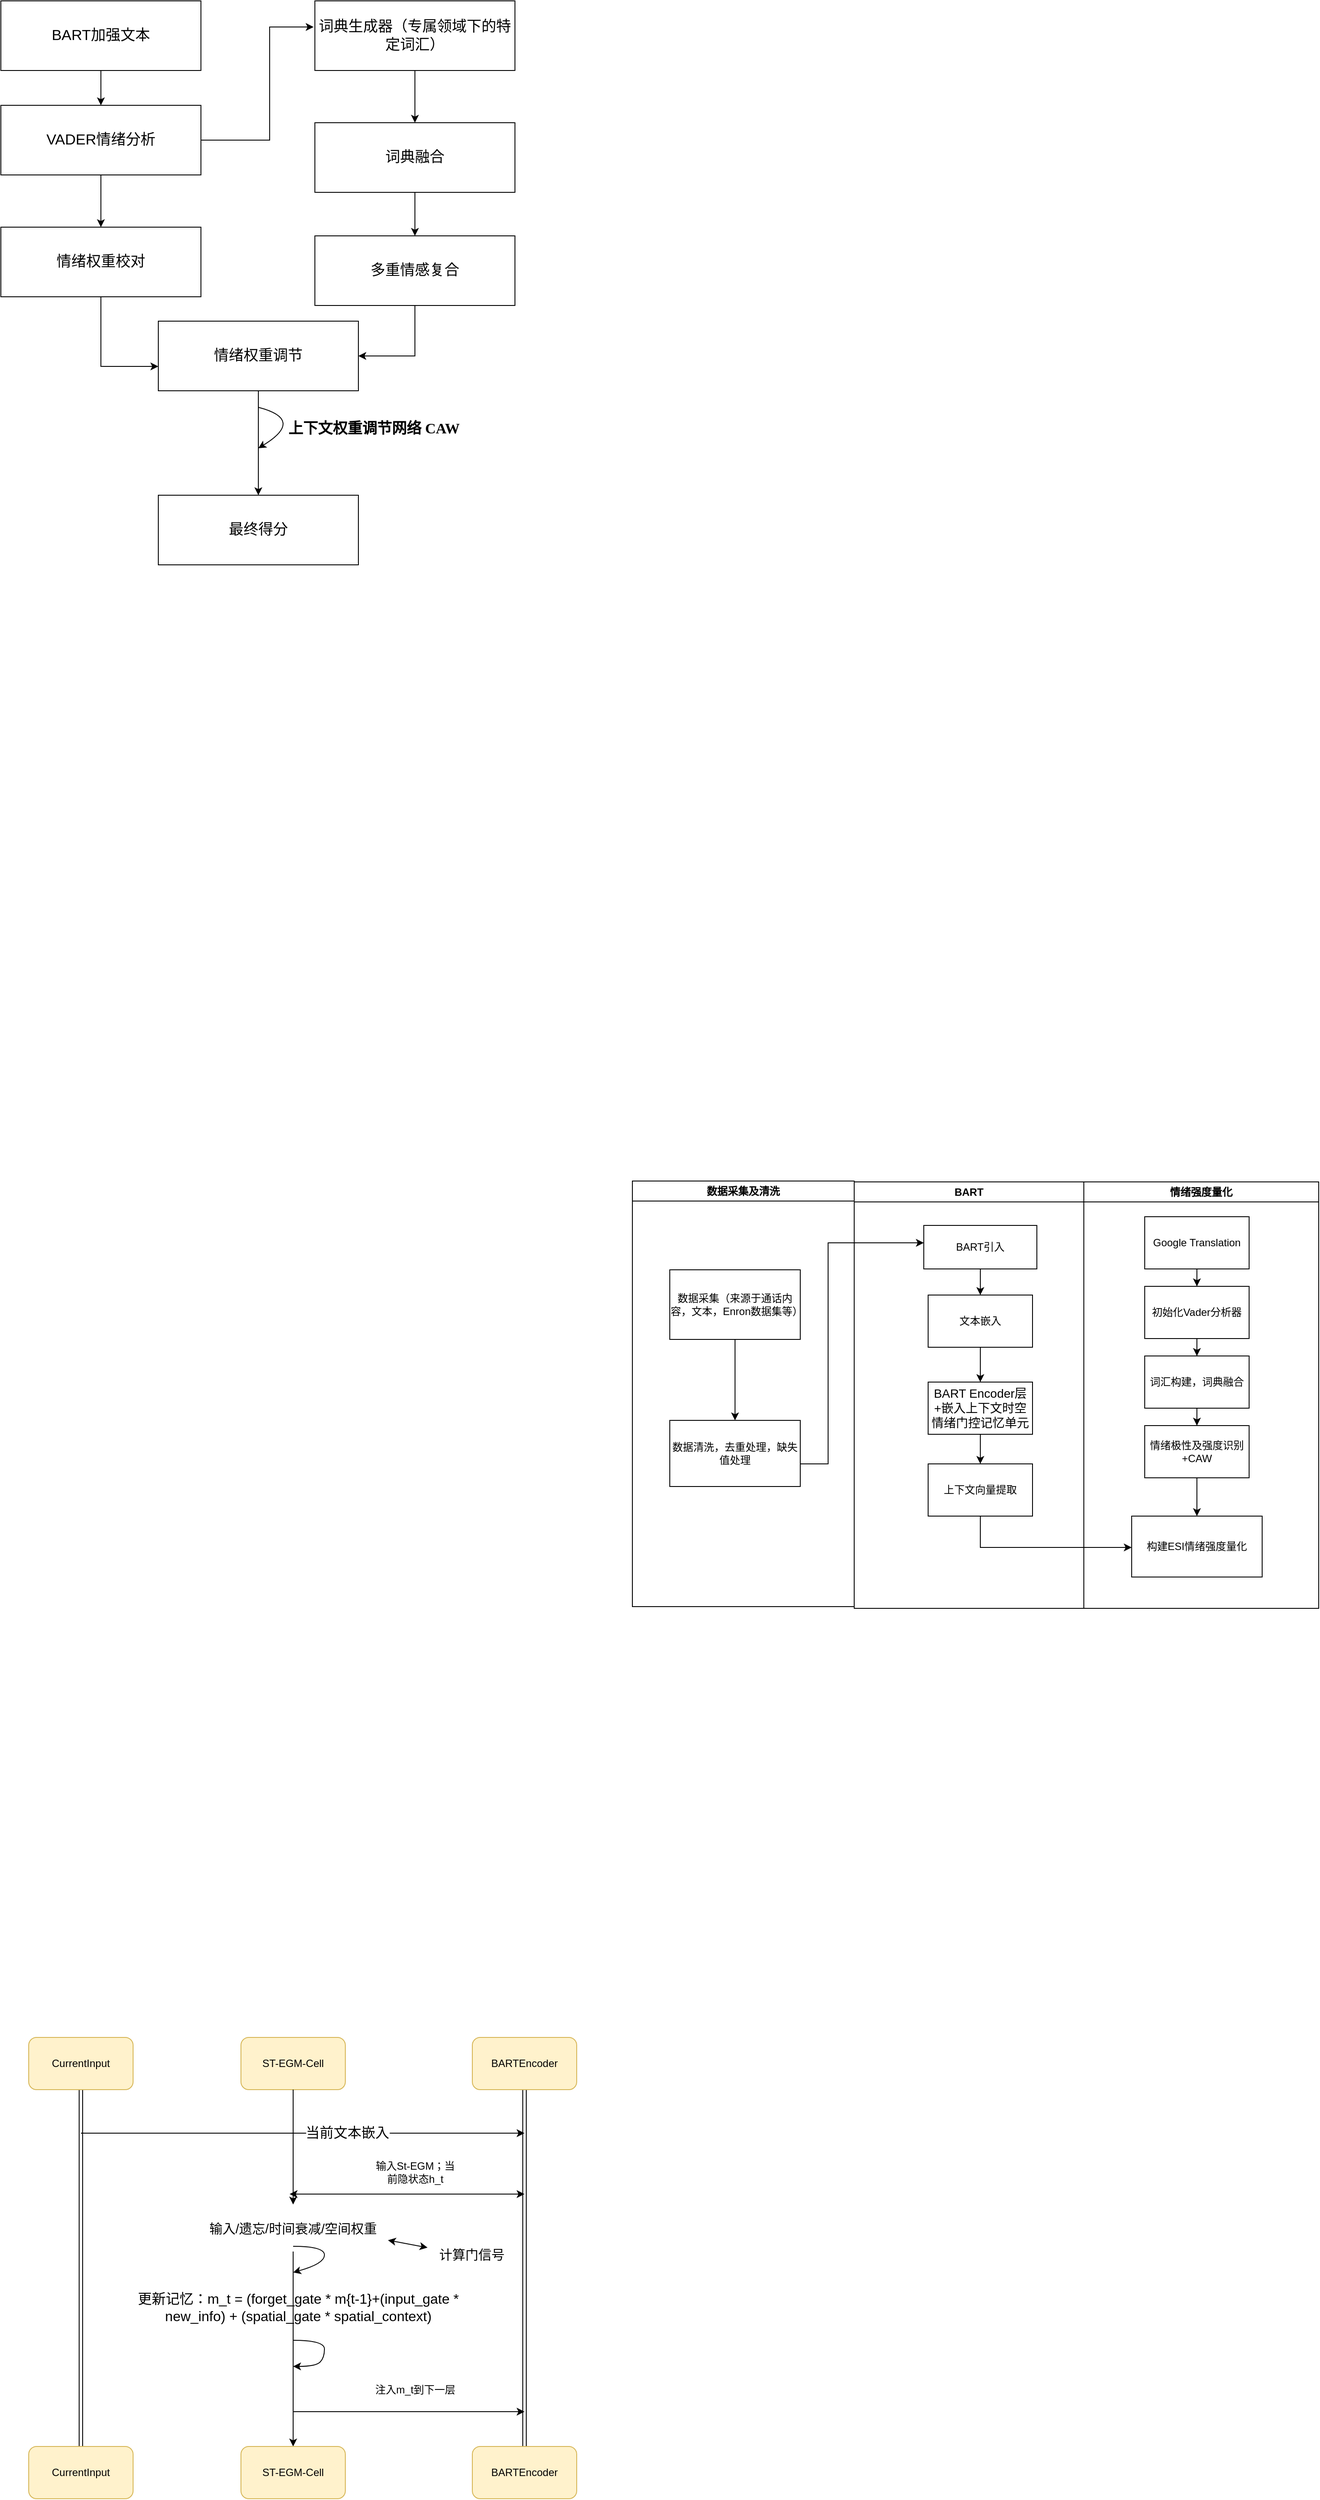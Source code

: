<mxfile version="26.2.15">
  <diagram name="第 1 页" id="QpztmSrhWvbnbYw_cD0k">
    <mxGraphModel dx="1426" dy="777" grid="0" gridSize="10" guides="1" tooltips="1" connect="1" arrows="1" fold="1" page="1" pageScale="1" pageWidth="827" pageHeight="1169" math="0" shadow="0">
      <root>
        <mxCell id="0" />
        <mxCell id="1" parent="0" />
        <mxCell id="4tYhoonyr5WxV3_bWO3Q-3" value="" style="edgeStyle=orthogonalEdgeStyle;rounded=0;orthogonalLoop=1;jettySize=auto;html=1;fontSize=17;" parent="1" source="4tYhoonyr5WxV3_bWO3Q-1" target="4tYhoonyr5WxV3_bWO3Q-2" edge="1">
          <mxGeometry relative="1" as="geometry" />
        </mxCell>
        <mxCell id="4tYhoonyr5WxV3_bWO3Q-1" value="BART加强文本" style="rounded=0;whiteSpace=wrap;html=1;fontSize=17;" parent="1" vertex="1">
          <mxGeometry x="118" y="100" width="230" height="80" as="geometry" />
        </mxCell>
        <mxCell id="4tYhoonyr5WxV3_bWO3Q-5" value="" style="edgeStyle=orthogonalEdgeStyle;rounded=0;orthogonalLoop=1;jettySize=auto;html=1;fontSize=17;" parent="1" source="4tYhoonyr5WxV3_bWO3Q-2" target="4tYhoonyr5WxV3_bWO3Q-4" edge="1">
          <mxGeometry relative="1" as="geometry" />
        </mxCell>
        <mxCell id="4tYhoonyr5WxV3_bWO3Q-10" value="" style="edgeStyle=orthogonalEdgeStyle;rounded=0;orthogonalLoop=1;jettySize=auto;html=1;fontSize=17;exitX=1;exitY=0.5;exitDx=0;exitDy=0;" parent="1" source="4tYhoonyr5WxV3_bWO3Q-2" edge="1">
          <mxGeometry relative="1" as="geometry">
            <mxPoint x="346.5" y="290" as="sourcePoint" />
            <mxPoint x="477.5" y="130" as="targetPoint" />
            <Array as="points">
              <mxPoint x="427" y="260" />
              <mxPoint x="427" y="130" />
            </Array>
          </mxGeometry>
        </mxCell>
        <mxCell id="4tYhoonyr5WxV3_bWO3Q-2" value="VADER情绪分析" style="rounded=0;whiteSpace=wrap;html=1;fontSize=17;" parent="1" vertex="1">
          <mxGeometry x="118" y="220" width="230" height="80" as="geometry" />
        </mxCell>
        <mxCell id="4tYhoonyr5WxV3_bWO3Q-7" value="" style="edgeStyle=orthogonalEdgeStyle;rounded=0;orthogonalLoop=1;jettySize=auto;html=1;fontSize=17;" parent="1" source="4tYhoonyr5WxV3_bWO3Q-4" target="4tYhoonyr5WxV3_bWO3Q-6" edge="1">
          <mxGeometry relative="1" as="geometry">
            <Array as="points">
              <mxPoint x="233" y="520" />
            </Array>
          </mxGeometry>
        </mxCell>
        <mxCell id="4tYhoonyr5WxV3_bWO3Q-4" value="情绪权重校对" style="rounded=0;whiteSpace=wrap;html=1;fontSize=17;" parent="1" vertex="1">
          <mxGeometry x="118" y="360" width="230" height="80" as="geometry" />
        </mxCell>
        <mxCell id="4tYhoonyr5WxV3_bWO3Q-17" value="" style="edgeStyle=orthogonalEdgeStyle;rounded=0;orthogonalLoop=1;jettySize=auto;html=1;fontSize=17;" parent="1" source="4tYhoonyr5WxV3_bWO3Q-6" target="4tYhoonyr5WxV3_bWO3Q-16" edge="1">
          <mxGeometry relative="1" as="geometry" />
        </mxCell>
        <mxCell id="4tYhoonyr5WxV3_bWO3Q-6" value="情绪权重调节" style="rounded=0;whiteSpace=wrap;html=1;fontSize=17;" parent="1" vertex="1">
          <mxGeometry x="299" y="468" width="230" height="80" as="geometry" />
        </mxCell>
        <mxCell id="4tYhoonyr5WxV3_bWO3Q-12" value="" style="edgeStyle=orthogonalEdgeStyle;rounded=0;orthogonalLoop=1;jettySize=auto;html=1;fontSize=17;" parent="1" source="4tYhoonyr5WxV3_bWO3Q-9" target="4tYhoonyr5WxV3_bWO3Q-11" edge="1">
          <mxGeometry relative="1" as="geometry" />
        </mxCell>
        <mxCell id="4tYhoonyr5WxV3_bWO3Q-9" value="词典生成器（专属领域下的特定词汇）" style="rounded=0;whiteSpace=wrap;html=1;fontSize=17;" parent="1" vertex="1">
          <mxGeometry x="479" y="100" width="230" height="80" as="geometry" />
        </mxCell>
        <mxCell id="4tYhoonyr5WxV3_bWO3Q-14" value="" style="edgeStyle=orthogonalEdgeStyle;rounded=0;orthogonalLoop=1;jettySize=auto;html=1;fontSize=17;" parent="1" source="4tYhoonyr5WxV3_bWO3Q-11" target="4tYhoonyr5WxV3_bWO3Q-13" edge="1">
          <mxGeometry relative="1" as="geometry" />
        </mxCell>
        <mxCell id="4tYhoonyr5WxV3_bWO3Q-11" value="词典融合" style="rounded=0;whiteSpace=wrap;html=1;fontSize=17;" parent="1" vertex="1">
          <mxGeometry x="479" y="240" width="230" height="80" as="geometry" />
        </mxCell>
        <mxCell id="4tYhoonyr5WxV3_bWO3Q-15" style="edgeStyle=orthogonalEdgeStyle;rounded=0;orthogonalLoop=1;jettySize=auto;html=1;entryX=1;entryY=0.5;entryDx=0;entryDy=0;fontSize=17;" parent="1" source="4tYhoonyr5WxV3_bWO3Q-13" target="4tYhoonyr5WxV3_bWO3Q-6" edge="1">
          <mxGeometry relative="1" as="geometry" />
        </mxCell>
        <mxCell id="4tYhoonyr5WxV3_bWO3Q-13" value="多重情感复合" style="rounded=0;whiteSpace=wrap;html=1;fontSize=17;" parent="1" vertex="1">
          <mxGeometry x="479" y="370" width="230" height="80" as="geometry" />
        </mxCell>
        <mxCell id="4tYhoonyr5WxV3_bWO3Q-16" value="最终得分" style="rounded=0;whiteSpace=wrap;html=1;fontSize=17;" parent="1" vertex="1">
          <mxGeometry x="299" y="668" width="230" height="80" as="geometry" />
        </mxCell>
        <mxCell id="LU8XqZXZLJMmmShqZyXB-11" value="" style="edgeStyle=orthogonalEdgeStyle;rounded=0;orthogonalLoop=1;jettySize=auto;html=1;" parent="1" source="LU8XqZXZLJMmmShqZyXB-8" target="LU8XqZXZLJMmmShqZyXB-10" edge="1">
          <mxGeometry relative="1" as="geometry">
            <Array as="points">
              <mxPoint x="1069" y="1781" />
              <mxPoint x="1069" y="1527" />
            </Array>
          </mxGeometry>
        </mxCell>
        <mxCell id="LU8XqZXZLJMmmShqZyXB-30" value="" style="edgeStyle=orthogonalEdgeStyle;rounded=0;orthogonalLoop=1;jettySize=auto;html=1;" parent="1" source="LU8XqZXZLJMmmShqZyXB-17" target="LU8XqZXZLJMmmShqZyXB-29" edge="1">
          <mxGeometry relative="1" as="geometry">
            <Array as="points">
              <mxPoint x="1244" y="1877" />
            </Array>
          </mxGeometry>
        </mxCell>
        <mxCell id="LU8XqZXZLJMmmShqZyXB-33" value="数据采集及清洗" style="swimlane;whiteSpace=wrap;html=1;" parent="1" vertex="1">
          <mxGeometry x="844" y="1456" width="255" height="489" as="geometry" />
        </mxCell>
        <mxCell id="LU8XqZXZLJMmmShqZyXB-6" value="数据采集（来源于通话内容，文本，Enron数据集等）" style="rounded=0;whiteSpace=wrap;html=1;" parent="LU8XqZXZLJMmmShqZyXB-33" vertex="1">
          <mxGeometry x="43" y="102" width="150" height="80" as="geometry" />
        </mxCell>
        <mxCell id="LU8XqZXZLJMmmShqZyXB-8" value="数据清洗，去重处理，缺失值处理" style="whiteSpace=wrap;html=1;rounded=0;" parent="LU8XqZXZLJMmmShqZyXB-33" vertex="1">
          <mxGeometry x="43" y="275" width="150" height="76" as="geometry" />
        </mxCell>
        <mxCell id="LU8XqZXZLJMmmShqZyXB-9" value="" style="edgeStyle=orthogonalEdgeStyle;rounded=0;orthogonalLoop=1;jettySize=auto;html=1;" parent="LU8XqZXZLJMmmShqZyXB-33" source="LU8XqZXZLJMmmShqZyXB-6" target="LU8XqZXZLJMmmShqZyXB-8" edge="1">
          <mxGeometry relative="1" as="geometry" />
        </mxCell>
        <mxCell id="LU8XqZXZLJMmmShqZyXB-34" value="BART" style="swimlane;whiteSpace=wrap;html=1;" parent="1" vertex="1">
          <mxGeometry x="1099" y="1457" width="264" height="490" as="geometry" />
        </mxCell>
        <mxCell id="LU8XqZXZLJMmmShqZyXB-10" value="BART引入" style="whiteSpace=wrap;html=1;rounded=0;" parent="LU8XqZXZLJMmmShqZyXB-34" vertex="1">
          <mxGeometry x="80" y="50" width="130" height="50" as="geometry" />
        </mxCell>
        <mxCell id="LU8XqZXZLJMmmShqZyXB-13" value="文本嵌入" style="whiteSpace=wrap;html=1;rounded=0;" parent="LU8XqZXZLJMmmShqZyXB-34" vertex="1">
          <mxGeometry x="85" y="130" width="120" height="60" as="geometry" />
        </mxCell>
        <mxCell id="LU8XqZXZLJMmmShqZyXB-14" value="" style="edgeStyle=orthogonalEdgeStyle;rounded=0;orthogonalLoop=1;jettySize=auto;html=1;" parent="LU8XqZXZLJMmmShqZyXB-34" source="LU8XqZXZLJMmmShqZyXB-10" target="LU8XqZXZLJMmmShqZyXB-13" edge="1">
          <mxGeometry relative="1" as="geometry" />
        </mxCell>
        <mxCell id="LU8XqZXZLJMmmShqZyXB-15" value="&lt;font face=&quot;Helvetica&quot;&gt;&lt;span style=&quot;font-size:10.5pt;font-family:&lt;br/&gt;仿宋;mso-bidi-font-family:&amp;quot;Times New Roman&amp;quot;;mso-font-kerning:1.0pt;mso-ansi-language:&lt;br/&gt;EN-US;mso-fareast-language:ZH-CN;mso-bidi-language:AR-SA&quot; lang=&quot;EN-US&quot;&gt;BART Encoder层+&lt;/span&gt;&lt;span style=&quot;font-size: 10.5pt;&quot;&gt;嵌入上下文时空情绪门控记忆单元&lt;/span&gt;&lt;/font&gt;" style="whiteSpace=wrap;html=1;rounded=0;" parent="LU8XqZXZLJMmmShqZyXB-34" vertex="1">
          <mxGeometry x="85" y="230" width="120" height="60" as="geometry" />
        </mxCell>
        <mxCell id="LU8XqZXZLJMmmShqZyXB-16" value="" style="edgeStyle=orthogonalEdgeStyle;rounded=0;orthogonalLoop=1;jettySize=auto;html=1;" parent="LU8XqZXZLJMmmShqZyXB-34" source="LU8XqZXZLJMmmShqZyXB-13" target="LU8XqZXZLJMmmShqZyXB-15" edge="1">
          <mxGeometry relative="1" as="geometry" />
        </mxCell>
        <mxCell id="LU8XqZXZLJMmmShqZyXB-17" value="上下文向量提取" style="whiteSpace=wrap;html=1;rounded=0;" parent="LU8XqZXZLJMmmShqZyXB-34" vertex="1">
          <mxGeometry x="85" y="324" width="120" height="60" as="geometry" />
        </mxCell>
        <mxCell id="LU8XqZXZLJMmmShqZyXB-18" value="" style="edgeStyle=orthogonalEdgeStyle;rounded=0;orthogonalLoop=1;jettySize=auto;html=1;" parent="LU8XqZXZLJMmmShqZyXB-34" source="LU8XqZXZLJMmmShqZyXB-15" target="LU8XqZXZLJMmmShqZyXB-17" edge="1">
          <mxGeometry relative="1" as="geometry" />
        </mxCell>
        <mxCell id="LU8XqZXZLJMmmShqZyXB-35" value="情绪强度量化" style="swimlane;whiteSpace=wrap;html=1;" parent="1" vertex="1">
          <mxGeometry x="1363" y="1457" width="270" height="490" as="geometry" />
        </mxCell>
        <mxCell id="LU8XqZXZLJMmmShqZyXB-20" value="Google Translation" style="whiteSpace=wrap;html=1;rounded=0;" parent="LU8XqZXZLJMmmShqZyXB-35" vertex="1">
          <mxGeometry x="70" y="40" width="120" height="60" as="geometry" />
        </mxCell>
        <mxCell id="LU8XqZXZLJMmmShqZyXB-22" value="初始化Vader分析器" style="whiteSpace=wrap;html=1;rounded=0;" parent="LU8XqZXZLJMmmShqZyXB-35" vertex="1">
          <mxGeometry x="70" y="120" width="120" height="60" as="geometry" />
        </mxCell>
        <mxCell id="LU8XqZXZLJMmmShqZyXB-23" value="" style="edgeStyle=orthogonalEdgeStyle;rounded=0;orthogonalLoop=1;jettySize=auto;html=1;" parent="LU8XqZXZLJMmmShqZyXB-35" source="LU8XqZXZLJMmmShqZyXB-20" target="LU8XqZXZLJMmmShqZyXB-22" edge="1">
          <mxGeometry relative="1" as="geometry" />
        </mxCell>
        <mxCell id="LU8XqZXZLJMmmShqZyXB-24" value="词汇构建，词典融合" style="whiteSpace=wrap;html=1;rounded=0;" parent="LU8XqZXZLJMmmShqZyXB-35" vertex="1">
          <mxGeometry x="70" y="200" width="120" height="60" as="geometry" />
        </mxCell>
        <mxCell id="LU8XqZXZLJMmmShqZyXB-25" value="" style="edgeStyle=orthogonalEdgeStyle;rounded=0;orthogonalLoop=1;jettySize=auto;html=1;" parent="LU8XqZXZLJMmmShqZyXB-35" source="LU8XqZXZLJMmmShqZyXB-22" target="LU8XqZXZLJMmmShqZyXB-24" edge="1">
          <mxGeometry relative="1" as="geometry" />
        </mxCell>
        <mxCell id="LU8XqZXZLJMmmShqZyXB-43" style="edgeStyle=orthogonalEdgeStyle;rounded=0;orthogonalLoop=1;jettySize=auto;html=1;entryX=0.5;entryY=0;entryDx=0;entryDy=0;" parent="LU8XqZXZLJMmmShqZyXB-35" source="LU8XqZXZLJMmmShqZyXB-26" target="LU8XqZXZLJMmmShqZyXB-29" edge="1">
          <mxGeometry relative="1" as="geometry" />
        </mxCell>
        <mxCell id="LU8XqZXZLJMmmShqZyXB-26" value="情绪极性及强度识别+CAW" style="whiteSpace=wrap;html=1;rounded=0;" parent="LU8XqZXZLJMmmShqZyXB-35" vertex="1">
          <mxGeometry x="70" y="280" width="120" height="60" as="geometry" />
        </mxCell>
        <mxCell id="LU8XqZXZLJMmmShqZyXB-27" value="" style="edgeStyle=orthogonalEdgeStyle;rounded=0;orthogonalLoop=1;jettySize=auto;html=1;" parent="LU8XqZXZLJMmmShqZyXB-35" source="LU8XqZXZLJMmmShqZyXB-24" target="LU8XqZXZLJMmmShqZyXB-26" edge="1">
          <mxGeometry relative="1" as="geometry" />
        </mxCell>
        <mxCell id="LU8XqZXZLJMmmShqZyXB-29" value="构建ESI情绪强度量化" style="whiteSpace=wrap;html=1;rounded=0;" parent="LU8XqZXZLJMmmShqZyXB-35" vertex="1">
          <mxGeometry x="55" y="384" width="150" height="70" as="geometry" />
        </mxCell>
        <mxCell id="-RgRag0So1PMSmMnjL-I-6" value="" style="rounded=0;orthogonalLoop=1;jettySize=auto;html=1;startArrow=none;startFill=0;shape=link;" parent="1" source="-RgRag0So1PMSmMnjL-I-4" target="-RgRag0So1PMSmMnjL-I-5" edge="1">
          <mxGeometry relative="1" as="geometry" />
        </mxCell>
        <mxCell id="-RgRag0So1PMSmMnjL-I-4" value="CurrentInput" style="rounded=1;whiteSpace=wrap;html=1;fillColor=#fff2cc;strokeColor=#d6b656;" parent="1" vertex="1">
          <mxGeometry x="150" y="2440" width="120" height="60" as="geometry" />
        </mxCell>
        <mxCell id="-RgRag0So1PMSmMnjL-I-5" value="CurrentInput" style="whiteSpace=wrap;html=1;rounded=1;fillColor=#fff2cc;strokeColor=#d6b656;" parent="1" vertex="1">
          <mxGeometry x="150" y="2910" width="120" height="60" as="geometry" />
        </mxCell>
        <mxCell id="XBeqfgcJZAM3OBN2iYin-4" value="" style="edgeStyle=orthogonalEdgeStyle;rounded=0;orthogonalLoop=1;jettySize=auto;html=1;" edge="1" parent="1" source="XBeqfgcJZAM3OBN2iYin-7" target="-RgRag0So1PMSmMnjL-I-9">
          <mxGeometry relative="1" as="geometry">
            <mxPoint x="454" y="2580" as="targetPoint" />
          </mxGeometry>
        </mxCell>
        <mxCell id="-RgRag0So1PMSmMnjL-I-8" value="ST-EGM-Cell" style="rounded=1;whiteSpace=wrap;html=1;fillColor=#fff2cc;strokeColor=#d6b656;" parent="1" vertex="1">
          <mxGeometry x="394" y="2440" width="120" height="60" as="geometry" />
        </mxCell>
        <mxCell id="-RgRag0So1PMSmMnjL-I-9" value="ST-EGM-Cell" style="whiteSpace=wrap;html=1;rounded=1;fillColor=#fff2cc;strokeColor=#d6b656;" parent="1" vertex="1">
          <mxGeometry x="394" y="2910" width="120" height="60" as="geometry" />
        </mxCell>
        <mxCell id="-RgRag0So1PMSmMnjL-I-10" value="" style="rounded=0;orthogonalLoop=1;jettySize=auto;html=1;startArrow=none;startFill=0;shape=link;" parent="1" source="-RgRag0So1PMSmMnjL-I-11" target="-RgRag0So1PMSmMnjL-I-12" edge="1">
          <mxGeometry relative="1" as="geometry" />
        </mxCell>
        <mxCell id="-RgRag0So1PMSmMnjL-I-11" value="BARTEncoder" style="rounded=1;whiteSpace=wrap;html=1;fillColor=#fff2cc;strokeColor=#d6b656;" parent="1" vertex="1">
          <mxGeometry x="660" y="2440" width="120" height="60" as="geometry" />
        </mxCell>
        <mxCell id="-RgRag0So1PMSmMnjL-I-12" value="BARTEncoder" style="whiteSpace=wrap;html=1;rounded=1;fillColor=#fff2cc;strokeColor=#d6b656;" parent="1" vertex="1">
          <mxGeometry x="660" y="2910" width="120" height="60" as="geometry" />
        </mxCell>
        <mxCell id="XBeqfgcJZAM3OBN2iYin-1" value="" style="endArrow=classic;html=1;rounded=0;" edge="1" parent="1">
          <mxGeometry width="50" height="50" relative="1" as="geometry">
            <mxPoint x="210" y="2550" as="sourcePoint" />
            <mxPoint x="720" y="2550" as="targetPoint" />
          </mxGeometry>
        </mxCell>
        <mxCell id="XBeqfgcJZAM3OBN2iYin-2" value="&lt;font style=&quot;font-size: 16px;&quot;&gt;当前文本嵌入&lt;/font&gt;" style="edgeLabel;html=1;align=center;verticalAlign=middle;resizable=0;points=[];" vertex="1" connectable="0" parent="XBeqfgcJZAM3OBN2iYin-1">
          <mxGeometry x="0.2" y="1" relative="1" as="geometry">
            <mxPoint as="offset" />
          </mxGeometry>
        </mxCell>
        <mxCell id="XBeqfgcJZAM3OBN2iYin-6" value="输入St-EGM；当前隐状态h_t" style="text;html=1;align=center;verticalAlign=middle;whiteSpace=wrap;rounded=0;" vertex="1" parent="1">
          <mxGeometry x="543.5" y="2580" width="101" height="30" as="geometry" />
        </mxCell>
        <mxCell id="XBeqfgcJZAM3OBN2iYin-9" value="" style="endArrow=classic;html=1;rounded=0;curved=1;" edge="1" parent="1">
          <mxGeometry width="50" height="50" relative="1" as="geometry">
            <mxPoint x="454" y="2680" as="sourcePoint" />
            <mxPoint x="454" y="2710" as="targetPoint" />
            <Array as="points">
              <mxPoint x="490" y="2680" />
              <mxPoint x="490" y="2700" />
            </Array>
          </mxGeometry>
        </mxCell>
        <mxCell id="XBeqfgcJZAM3OBN2iYin-13" value="&lt;font style=&quot;font-size: 16px;&quot;&gt;更新记忆：m_t = (forget_gate * m{t-1}+(input_gate * new_info) + (spatial_gate * spatial_context)&lt;/font&gt;" style="text;html=1;align=center;verticalAlign=middle;whiteSpace=wrap;rounded=0;" vertex="1" parent="1">
          <mxGeometry x="240" y="2720" width="440" height="60" as="geometry" />
        </mxCell>
        <mxCell id="XBeqfgcJZAM3OBN2iYin-14" value="" style="endArrow=classic;html=1;rounded=0;curved=1;" edge="1" parent="1">
          <mxGeometry width="50" height="50" relative="1" as="geometry">
            <mxPoint x="454" y="2788" as="sourcePoint" />
            <mxPoint x="454" y="2818" as="targetPoint" />
            <Array as="points">
              <mxPoint x="490" y="2788" />
              <mxPoint x="490" y="2808" />
              <mxPoint x="480" y="2818" />
            </Array>
          </mxGeometry>
        </mxCell>
        <mxCell id="XBeqfgcJZAM3OBN2iYin-15" value="" style="endArrow=classic;html=1;rounded=0;" edge="1" parent="1">
          <mxGeometry width="50" height="50" relative="1" as="geometry">
            <mxPoint x="454" y="2870" as="sourcePoint" />
            <mxPoint x="720" y="2870" as="targetPoint" />
          </mxGeometry>
        </mxCell>
        <mxCell id="XBeqfgcJZAM3OBN2iYin-16" value="注入m_t到下一层" style="text;html=1;align=center;verticalAlign=middle;whiteSpace=wrap;rounded=0;" vertex="1" parent="1">
          <mxGeometry x="529" y="2830" width="131" height="30" as="geometry" />
        </mxCell>
        <mxCell id="XBeqfgcJZAM3OBN2iYin-19" value="&lt;font style=&quot;font-size: 15px;&quot;&gt;计算门信号&lt;/font&gt;" style="text;html=1;align=center;verticalAlign=middle;whiteSpace=wrap;rounded=0;" vertex="1" parent="1">
          <mxGeometry x="608.5" y="2674" width="100.5" height="30" as="geometry" />
        </mxCell>
        <mxCell id="XBeqfgcJZAM3OBN2iYin-21" value="" style="endArrow=classic;startArrow=classic;html=1;rounded=0;" edge="1" parent="1">
          <mxGeometry width="50" height="50" relative="1" as="geometry">
            <mxPoint x="450" y="2620" as="sourcePoint" />
            <mxPoint x="720" y="2620" as="targetPoint" />
          </mxGeometry>
        </mxCell>
        <mxCell id="XBeqfgcJZAM3OBN2iYin-22" value="" style="endArrow=classic;html=1;rounded=0;curved=1;" edge="1" parent="1">
          <mxGeometry width="50" height="50" relative="1" as="geometry">
            <mxPoint x="414" y="567" as="sourcePoint" />
            <mxPoint x="414" y="614" as="targetPoint" />
            <Array as="points">
              <mxPoint x="468" y="581" />
            </Array>
          </mxGeometry>
        </mxCell>
        <mxCell id="XBeqfgcJZAM3OBN2iYin-27" value="&lt;span style=&quot;font-family: 仿宋;&quot;&gt;&lt;font style=&quot;font-size: 17px;&quot;&gt;&lt;b&gt;上下文权重调节网络 CAW&lt;/b&gt;&lt;/font&gt;&lt;/span&gt;" style="text;html=1;align=center;verticalAlign=middle;whiteSpace=wrap;rounded=0;" vertex="1" parent="1">
          <mxGeometry x="439" y="576" width="216" height="31" as="geometry" />
        </mxCell>
        <mxCell id="XBeqfgcJZAM3OBN2iYin-29" value="" style="edgeStyle=orthogonalEdgeStyle;rounded=0;orthogonalLoop=1;jettySize=auto;html=1;" edge="1" parent="1" source="-RgRag0So1PMSmMnjL-I-8" target="XBeqfgcJZAM3OBN2iYin-7">
          <mxGeometry relative="1" as="geometry">
            <mxPoint x="454" y="2500" as="sourcePoint" />
            <mxPoint x="454" y="2910" as="targetPoint" />
          </mxGeometry>
        </mxCell>
        <mxCell id="XBeqfgcJZAM3OBN2iYin-7" value="&lt;font style=&quot;font-size: 15px;&quot;&gt;输入/遗忘/时间衰减/空间权重&lt;/font&gt;" style="text;html=1;align=center;verticalAlign=middle;whiteSpace=wrap;rounded=0;" vertex="1" parent="1">
          <mxGeometry x="335" y="2632" width="238" height="54" as="geometry" />
        </mxCell>
        <mxCell id="XBeqfgcJZAM3OBN2iYin-30" value="" style="endArrow=classic;startArrow=classic;html=1;rounded=0;entryX=0;entryY=0.25;entryDx=0;entryDy=0;" edge="1" parent="1" target="XBeqfgcJZAM3OBN2iYin-19">
          <mxGeometry width="50" height="50" relative="1" as="geometry">
            <mxPoint x="563" y="2673" as="sourcePoint" />
            <mxPoint x="629" y="2657" as="targetPoint" />
          </mxGeometry>
        </mxCell>
      </root>
    </mxGraphModel>
  </diagram>
</mxfile>
